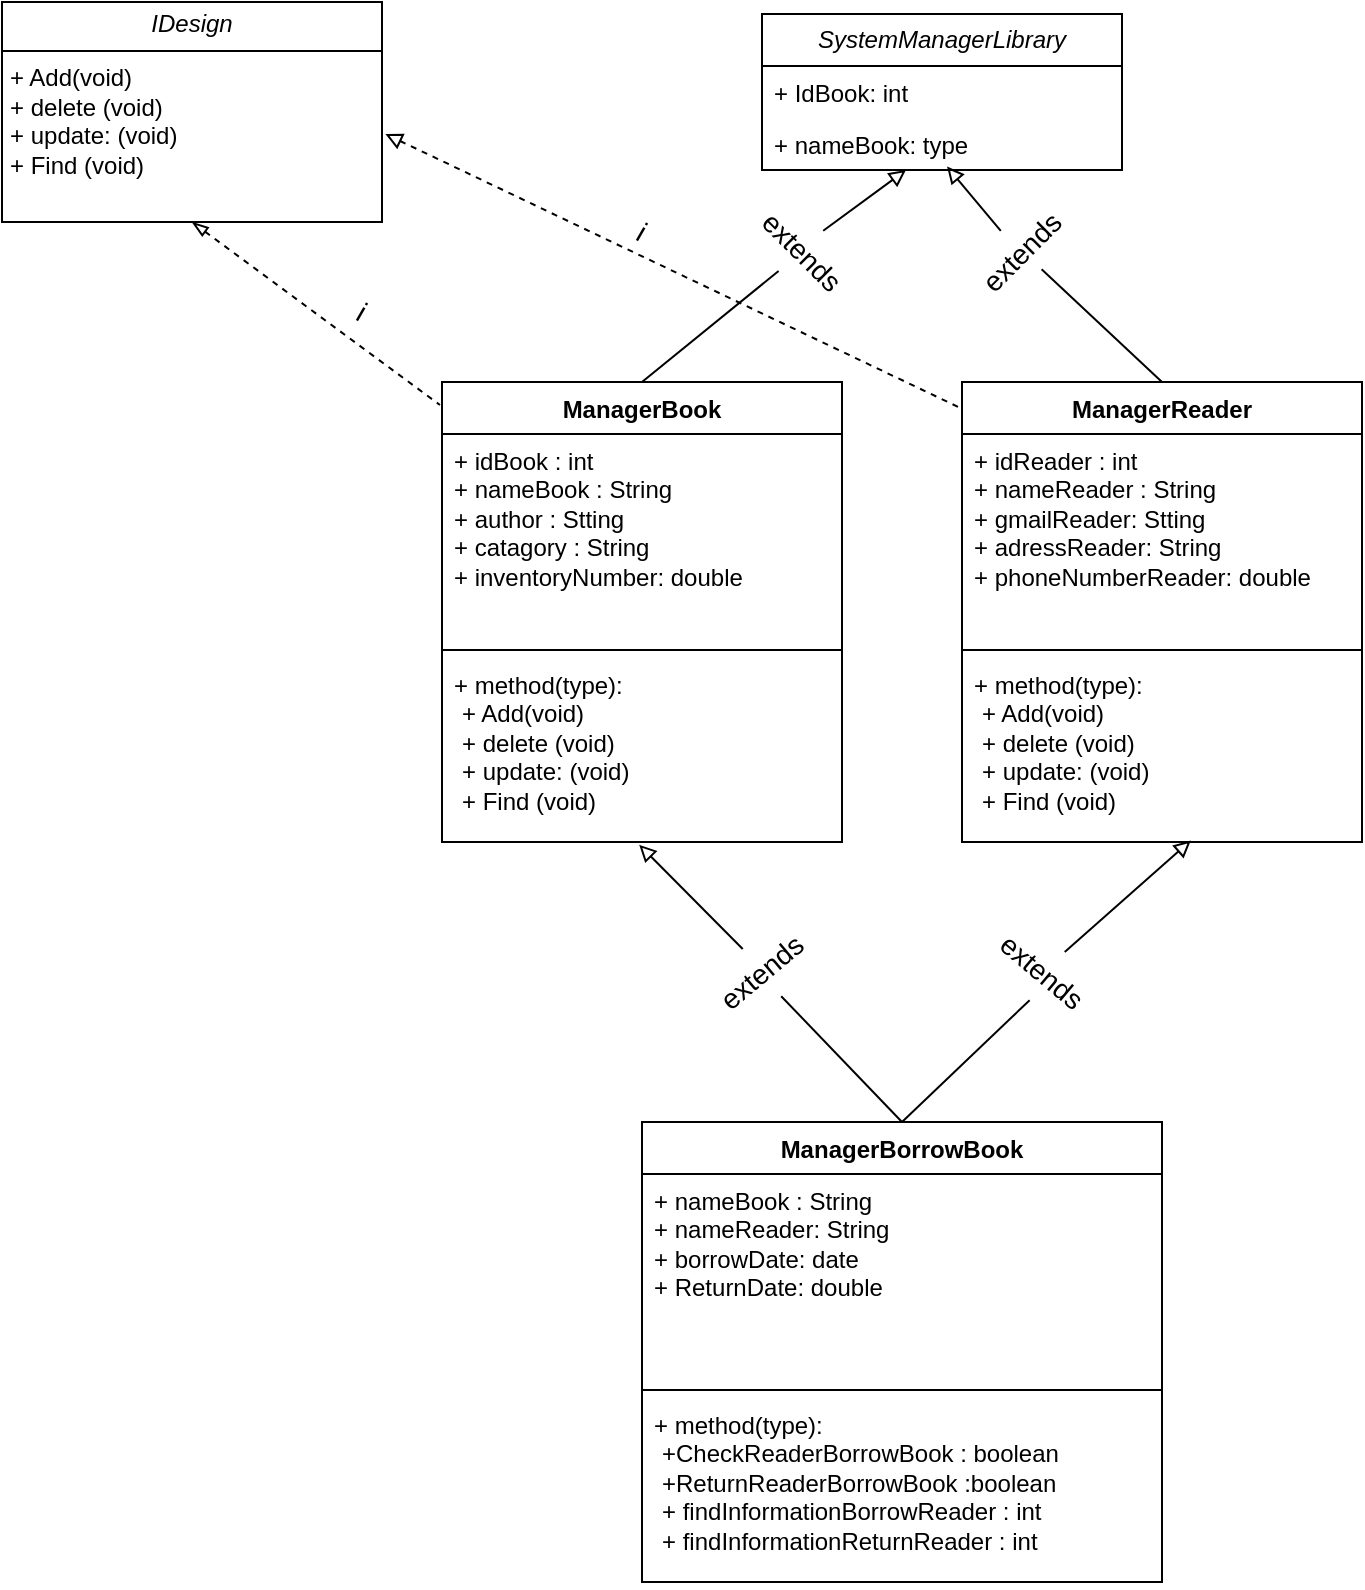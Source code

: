 <mxfile version="24.4.4" type="device">
  <diagram name="Trang-1" id="_T0qpv-aozWBTUG_QRcV">
    <mxGraphModel dx="1820" dy="1292" grid="1" gridSize="10" guides="1" tooltips="1" connect="1" arrows="1" fold="1" page="1" pageScale="1" pageWidth="827" pageHeight="1169" math="0" shadow="0">
      <root>
        <mxCell id="0" />
        <mxCell id="1" parent="0" />
        <mxCell id="j-U2xwQWMtPPJU7QycHS-1" value="&lt;i&gt;SystemManagerLibrary&lt;/i&gt;" style="swimlane;fontStyle=0;childLayout=stackLayout;horizontal=1;startSize=26;fillColor=none;horizontalStack=0;resizeParent=1;resizeParentMax=0;resizeLast=0;collapsible=1;marginBottom=0;whiteSpace=wrap;html=1;" parent="1" vertex="1">
          <mxGeometry x="300" y="136" width="180" height="78" as="geometry" />
        </mxCell>
        <mxCell id="j-U2xwQWMtPPJU7QycHS-2" value="+ IdBook: int" style="text;strokeColor=none;fillColor=none;align=left;verticalAlign=top;spacingLeft=4;spacingRight=4;overflow=hidden;rotatable=0;points=[[0,0.5],[1,0.5]];portConstraint=eastwest;whiteSpace=wrap;html=1;" parent="j-U2xwQWMtPPJU7QycHS-1" vertex="1">
          <mxGeometry y="26" width="180" height="26" as="geometry" />
        </mxCell>
        <mxCell id="j-U2xwQWMtPPJU7QycHS-3" value="+ nameBook: type" style="text;strokeColor=none;fillColor=none;align=left;verticalAlign=top;spacingLeft=4;spacingRight=4;overflow=hidden;rotatable=0;points=[[0,0.5],[1,0.5]];portConstraint=eastwest;whiteSpace=wrap;html=1;" parent="j-U2xwQWMtPPJU7QycHS-1" vertex="1">
          <mxGeometry y="52" width="180" height="26" as="geometry" />
        </mxCell>
        <mxCell id="wlZdfOJpXu1e4p6egfTu-1" value="&lt;p style=&quot;margin:0px;margin-top:4px;text-align:center;&quot;&gt;&lt;i&gt;IDesign&lt;/i&gt;&lt;/p&gt;&lt;hr size=&quot;1&quot; style=&quot;border-style:solid;&quot;&gt;&lt;p style=&quot;margin:0px;margin-left:4px;&quot;&gt;&lt;/p&gt;&lt;p style=&quot;margin:0px;margin-left:4px;&quot;&gt;+ Add(void)&amp;nbsp;&lt;br&gt;+ delete (void)&lt;/p&gt;&lt;p style=&quot;margin:0px;margin-left:4px;&quot;&gt;+ update: (void)&lt;/p&gt;&lt;p style=&quot;margin:0px;margin-left:4px;&quot;&gt;+ Find (void)&amp;nbsp;&lt;/p&gt;" style="verticalAlign=top;align=left;overflow=fill;html=1;whiteSpace=wrap;" vertex="1" parent="1">
          <mxGeometry x="-80" y="130" width="190" height="110" as="geometry" />
        </mxCell>
        <mxCell id="wlZdfOJpXu1e4p6egfTu-2" value="ManagerBook" style="swimlane;fontStyle=1;align=center;verticalAlign=top;childLayout=stackLayout;horizontal=1;startSize=26;horizontalStack=0;resizeParent=1;resizeParentMax=0;resizeLast=0;collapsible=1;marginBottom=0;whiteSpace=wrap;html=1;" vertex="1" parent="1">
          <mxGeometry x="140" y="320" width="200" height="230" as="geometry" />
        </mxCell>
        <mxCell id="wlZdfOJpXu1e4p6egfTu-3" value="+ idBook : int&lt;div&gt;+ nameBook : String&lt;/div&gt;&lt;div&gt;+ author : Stting&lt;/div&gt;&lt;div&gt;+ catagory : String&amp;nbsp;&lt;/div&gt;&lt;div&gt;+ inventoryNumber: double&lt;br&gt;&lt;div&gt;&lt;br&gt;&lt;/div&gt;&lt;div&gt;&lt;br&gt;&lt;/div&gt;&lt;/div&gt;" style="text;strokeColor=none;fillColor=none;align=left;verticalAlign=top;spacingLeft=4;spacingRight=4;overflow=hidden;rotatable=0;points=[[0,0.5],[1,0.5]];portConstraint=eastwest;whiteSpace=wrap;html=1;" vertex="1" parent="wlZdfOJpXu1e4p6egfTu-2">
          <mxGeometry y="26" width="200" height="104" as="geometry" />
        </mxCell>
        <mxCell id="wlZdfOJpXu1e4p6egfTu-4" value="" style="line;strokeWidth=1;fillColor=none;align=left;verticalAlign=middle;spacingTop=-1;spacingLeft=3;spacingRight=3;rotatable=0;labelPosition=right;points=[];portConstraint=eastwest;strokeColor=inherit;" vertex="1" parent="wlZdfOJpXu1e4p6egfTu-2">
          <mxGeometry y="130" width="200" height="8" as="geometry" />
        </mxCell>
        <mxCell id="wlZdfOJpXu1e4p6egfTu-5" value="+ method(type):&amp;nbsp;&lt;div&gt;&lt;p style=&quot;margin: 0px 0px 0px 4px;&quot;&gt;+ Add(void)&amp;nbsp;&lt;br&gt;+ delete (void)&lt;/p&gt;&lt;p style=&quot;margin: 0px 0px 0px 4px;&quot;&gt;+ update: (void)&lt;/p&gt;&lt;p style=&quot;margin: 0px 0px 0px 4px;&quot;&gt;+ Find (void)&amp;nbsp;&amp;nbsp;&lt;/p&gt;&lt;/div&gt;" style="text;strokeColor=none;fillColor=none;align=left;verticalAlign=top;spacingLeft=4;spacingRight=4;overflow=hidden;rotatable=0;points=[[0,0.5],[1,0.5]];portConstraint=eastwest;whiteSpace=wrap;html=1;" vertex="1" parent="wlZdfOJpXu1e4p6egfTu-2">
          <mxGeometry y="138" width="200" height="92" as="geometry" />
        </mxCell>
        <mxCell id="wlZdfOJpXu1e4p6egfTu-6" value="ManagerReader" style="swimlane;fontStyle=1;align=center;verticalAlign=top;childLayout=stackLayout;horizontal=1;startSize=26;horizontalStack=0;resizeParent=1;resizeParentMax=0;resizeLast=0;collapsible=1;marginBottom=0;whiteSpace=wrap;html=1;" vertex="1" parent="1">
          <mxGeometry x="400" y="320" width="200" height="230" as="geometry" />
        </mxCell>
        <mxCell id="wlZdfOJpXu1e4p6egfTu-7" value="+ idReader : int&lt;div&gt;+ nameReader : String&lt;/div&gt;&lt;div&gt;+ gmailReader: Stting&lt;/div&gt;&lt;div&gt;+ adressReader: String&amp;nbsp;&lt;/div&gt;&lt;div&gt;+ phoneNumberReader: double&lt;br&gt;&lt;div&gt;&lt;br&gt;&lt;/div&gt;&lt;div&gt;&lt;br&gt;&lt;/div&gt;&lt;/div&gt;" style="text;strokeColor=none;fillColor=none;align=left;verticalAlign=top;spacingLeft=4;spacingRight=4;overflow=hidden;rotatable=0;points=[[0,0.5],[1,0.5]];portConstraint=eastwest;whiteSpace=wrap;html=1;" vertex="1" parent="wlZdfOJpXu1e4p6egfTu-6">
          <mxGeometry y="26" width="200" height="104" as="geometry" />
        </mxCell>
        <mxCell id="wlZdfOJpXu1e4p6egfTu-8" value="" style="line;strokeWidth=1;fillColor=none;align=left;verticalAlign=middle;spacingTop=-1;spacingLeft=3;spacingRight=3;rotatable=0;labelPosition=right;points=[];portConstraint=eastwest;strokeColor=inherit;" vertex="1" parent="wlZdfOJpXu1e4p6egfTu-6">
          <mxGeometry y="130" width="200" height="8" as="geometry" />
        </mxCell>
        <mxCell id="wlZdfOJpXu1e4p6egfTu-9" value="+ method(type):&amp;nbsp;&lt;div&gt;&lt;p style=&quot;margin: 0px 0px 0px 4px;&quot;&gt;+ Add(void)&amp;nbsp;&lt;br&gt;+ delete (void)&lt;/p&gt;&lt;p style=&quot;margin: 0px 0px 0px 4px;&quot;&gt;+ update: (void)&lt;/p&gt;&lt;p style=&quot;margin: 0px 0px 0px 4px;&quot;&gt;+ Find (void)&amp;nbsp;&amp;nbsp;&lt;/p&gt;&lt;/div&gt;" style="text;strokeColor=none;fillColor=none;align=left;verticalAlign=top;spacingLeft=4;spacingRight=4;overflow=hidden;rotatable=0;points=[[0,0.5],[1,0.5]];portConstraint=eastwest;whiteSpace=wrap;html=1;" vertex="1" parent="wlZdfOJpXu1e4p6egfTu-6">
          <mxGeometry y="138" width="200" height="92" as="geometry" />
        </mxCell>
        <mxCell id="wlZdfOJpXu1e4p6egfTu-11" value="" style="endArrow=block;html=1;rounded=0;exitX=0.5;exitY=0;exitDx=0;exitDy=0;endFill=0;" edge="1" parent="1" source="wlZdfOJpXu1e4p6egfTu-25">
          <mxGeometry width="50" height="50" relative="1" as="geometry">
            <mxPoint x="210" y="460" as="sourcePoint" />
            <mxPoint x="372" y="214" as="targetPoint" />
          </mxGeometry>
        </mxCell>
        <mxCell id="wlZdfOJpXu1e4p6egfTu-12" value="" style="endArrow=block;html=1;rounded=0;exitX=0.5;exitY=0;exitDx=0;exitDy=0;endFill=0;entryX=0.514;entryY=0.934;entryDx=0;entryDy=0;entryPerimeter=0;" edge="1" parent="1" source="wlZdfOJpXu1e4p6egfTu-23" target="j-U2xwQWMtPPJU7QycHS-3">
          <mxGeometry width="50" height="50" relative="1" as="geometry">
            <mxPoint x="250" y="330" as="sourcePoint" />
            <mxPoint x="382" y="224" as="targetPoint" />
          </mxGeometry>
        </mxCell>
        <mxCell id="wlZdfOJpXu1e4p6egfTu-13" value="" style="endArrow=none;dashed=1;html=1;rounded=0;exitX=0.5;exitY=1;exitDx=0;exitDy=0;entryX=-0.005;entryY=0.05;entryDx=0;entryDy=0;entryPerimeter=0;endFill=0;startArrow=blockThin;startFill=0;" edge="1" parent="1" source="wlZdfOJpXu1e4p6egfTu-1" target="wlZdfOJpXu1e4p6egfTu-2">
          <mxGeometry width="50" height="50" relative="1" as="geometry">
            <mxPoint x="290" y="720" as="sourcePoint" />
            <mxPoint x="340" y="670" as="targetPoint" />
          </mxGeometry>
        </mxCell>
        <mxCell id="wlZdfOJpXu1e4p6egfTu-14" value="&lt;font style=&quot;font-size: 14px;&quot;&gt;i&lt;/font&gt;" style="text;html=1;align=center;verticalAlign=middle;whiteSpace=wrap;rounded=0;rotation=30;" vertex="1" parent="1">
          <mxGeometry x="70" y="270" width="60" height="30" as="geometry" />
        </mxCell>
        <mxCell id="wlZdfOJpXu1e4p6egfTu-15" value="" style="endArrow=none;dashed=1;html=1;rounded=0;entryX=0.002;entryY=0.059;entryDx=0;entryDy=0;entryPerimeter=0;exitX=1.009;exitY=0.6;exitDx=0;exitDy=0;exitPerimeter=0;startArrow=block;startFill=0;" edge="1" parent="1" source="wlZdfOJpXu1e4p6egfTu-1" target="wlZdfOJpXu1e4p6egfTu-6">
          <mxGeometry width="50" height="50" relative="1" as="geometry">
            <mxPoint x="290" y="420" as="sourcePoint" />
            <mxPoint x="340" y="370" as="targetPoint" />
          </mxGeometry>
        </mxCell>
        <mxCell id="wlZdfOJpXu1e4p6egfTu-16" value="&lt;font style=&quot;font-size: 14px;&quot;&gt;i&lt;/font&gt;" style="text;html=1;align=center;verticalAlign=middle;whiteSpace=wrap;rounded=0;rotation=30;" vertex="1" parent="1">
          <mxGeometry x="210" y="230" width="60" height="30" as="geometry" />
        </mxCell>
        <mxCell id="wlZdfOJpXu1e4p6egfTu-17" value="ManagerBorrowBook" style="swimlane;fontStyle=1;align=center;verticalAlign=top;childLayout=stackLayout;horizontal=1;startSize=26;horizontalStack=0;resizeParent=1;resizeParentMax=0;resizeLast=0;collapsible=1;marginBottom=0;whiteSpace=wrap;html=1;" vertex="1" parent="1">
          <mxGeometry x="240" y="690" width="260" height="230" as="geometry" />
        </mxCell>
        <mxCell id="wlZdfOJpXu1e4p6egfTu-18" value="&lt;div&gt;+ nameBook : String&lt;/div&gt;&lt;div&gt;+ nameReader: String&lt;/div&gt;&lt;div&gt;+ borrowDate: date&amp;nbsp;&lt;/div&gt;&lt;div&gt;+ ReturnDate: double&lt;br&gt;&lt;div&gt;&lt;br&gt;&lt;/div&gt;&lt;div&gt;&lt;br&gt;&lt;/div&gt;&lt;/div&gt;" style="text;strokeColor=none;fillColor=none;align=left;verticalAlign=top;spacingLeft=4;spacingRight=4;overflow=hidden;rotatable=0;points=[[0,0.5],[1,0.5]];portConstraint=eastwest;whiteSpace=wrap;html=1;" vertex="1" parent="wlZdfOJpXu1e4p6egfTu-17">
          <mxGeometry y="26" width="260" height="104" as="geometry" />
        </mxCell>
        <mxCell id="wlZdfOJpXu1e4p6egfTu-19" value="" style="line;strokeWidth=1;fillColor=none;align=left;verticalAlign=middle;spacingTop=-1;spacingLeft=3;spacingRight=3;rotatable=0;labelPosition=right;points=[];portConstraint=eastwest;strokeColor=inherit;" vertex="1" parent="wlZdfOJpXu1e4p6egfTu-17">
          <mxGeometry y="130" width="260" height="8" as="geometry" />
        </mxCell>
        <mxCell id="wlZdfOJpXu1e4p6egfTu-20" value="+ method(type):&amp;nbsp;&lt;div&gt;&lt;p style=&quot;margin: 0px 0px 0px 4px;&quot;&gt;&lt;span style=&quot;background-color: initial;&quot;&gt;+CheckReaderBorrowBook : boolean&lt;/span&gt;&lt;/p&gt;&lt;p style=&quot;margin: 0px 0px 0px 4px;&quot;&gt;+Return&lt;span style=&quot;background-color: initial;&quot;&gt;ReaderBorrowBook :boolean&amp;nbsp;&lt;/span&gt;&lt;/p&gt;&lt;p style=&quot;margin: 0px 0px 0px 4px;&quot;&gt;&lt;span style=&quot;background-color: initial;&quot;&gt;+ findInformationBorrowReader : int&amp;nbsp;&lt;/span&gt;&lt;/p&gt;&lt;p style=&quot;margin: 0px 0px 0px 4px;&quot;&gt;&lt;span style=&quot;background-color: initial;&quot;&gt;+&amp;nbsp;&lt;/span&gt;&lt;span style=&quot;background-color: initial;&quot;&gt;findInformationReturnReader : int&amp;nbsp;&lt;/span&gt;&lt;span style=&quot;background-color: initial;&quot;&gt;&amp;nbsp;&lt;/span&gt;&lt;/p&gt;&lt;/div&gt;" style="text;strokeColor=none;fillColor=none;align=left;verticalAlign=top;spacingLeft=4;spacingRight=4;overflow=hidden;rotatable=0;points=[[0,0.5],[1,0.5]];portConstraint=eastwest;whiteSpace=wrap;html=1;" vertex="1" parent="wlZdfOJpXu1e4p6egfTu-17">
          <mxGeometry y="138" width="260" height="92" as="geometry" />
        </mxCell>
        <mxCell id="wlZdfOJpXu1e4p6egfTu-21" style="edgeStyle=none;rounded=0;orthogonalLoop=1;jettySize=auto;html=1;entryX=0.493;entryY=1.015;entryDx=0;entryDy=0;entryPerimeter=0;endArrow=block;endFill=0;exitX=0.5;exitY=0;exitDx=0;exitDy=0;" edge="1" parent="1" source="wlZdfOJpXu1e4p6egfTu-32" target="wlZdfOJpXu1e4p6egfTu-5">
          <mxGeometry relative="1" as="geometry" />
        </mxCell>
        <mxCell id="wlZdfOJpXu1e4p6egfTu-22" style="edgeStyle=none;rounded=0;orthogonalLoop=1;jettySize=auto;html=1;entryX=0.572;entryY=0.992;entryDx=0;entryDy=0;entryPerimeter=0;endArrow=block;endFill=0;" edge="1" parent="1" source="wlZdfOJpXu1e4p6egfTu-34" target="wlZdfOJpXu1e4p6egfTu-9">
          <mxGeometry relative="1" as="geometry">
            <mxPoint x="370" y="690" as="sourcePoint" />
          </mxGeometry>
        </mxCell>
        <mxCell id="wlZdfOJpXu1e4p6egfTu-26" value="" style="endArrow=none;html=1;rounded=0;exitX=0.5;exitY=0;exitDx=0;exitDy=0;endFill=0;" edge="1" parent="1" source="wlZdfOJpXu1e4p6egfTu-2" target="wlZdfOJpXu1e4p6egfTu-25">
          <mxGeometry width="50" height="50" relative="1" as="geometry">
            <mxPoint x="240" y="320" as="sourcePoint" />
            <mxPoint x="372" y="214" as="targetPoint" />
          </mxGeometry>
        </mxCell>
        <mxCell id="wlZdfOJpXu1e4p6egfTu-25" value="&lt;span style=&quot;font-size: 14px;&quot;&gt;extends&lt;/span&gt;" style="text;html=1;align=center;verticalAlign=middle;whiteSpace=wrap;rounded=0;rotation=45;" vertex="1" parent="1">
          <mxGeometry x="290" y="240" width="60" height="30" as="geometry" />
        </mxCell>
        <mxCell id="wlZdfOJpXu1e4p6egfTu-31" value="" style="endArrow=none;html=1;rounded=0;exitX=0.5;exitY=0;exitDx=0;exitDy=0;endFill=0;entryX=0.514;entryY=0.934;entryDx=0;entryDy=0;entryPerimeter=0;" edge="1" parent="1" source="wlZdfOJpXu1e4p6egfTu-6" target="wlZdfOJpXu1e4p6egfTu-23">
          <mxGeometry width="50" height="50" relative="1" as="geometry">
            <mxPoint x="500" y="320" as="sourcePoint" />
            <mxPoint x="393" y="212" as="targetPoint" />
          </mxGeometry>
        </mxCell>
        <mxCell id="wlZdfOJpXu1e4p6egfTu-23" value="&lt;span style=&quot;font-size: 14px;&quot;&gt;extends&lt;/span&gt;" style="text;html=1;align=center;verticalAlign=middle;whiteSpace=wrap;rounded=0;rotation=-45;" vertex="1" parent="1">
          <mxGeometry x="400" y="240" width="60" height="30" as="geometry" />
        </mxCell>
        <mxCell id="wlZdfOJpXu1e4p6egfTu-33" value="" style="edgeStyle=none;rounded=0;orthogonalLoop=1;jettySize=auto;html=1;entryX=0.493;entryY=1.015;entryDx=0;entryDy=0;entryPerimeter=0;endArrow=none;endFill=0;exitX=0.5;exitY=0;exitDx=0;exitDy=0;" edge="1" parent="1" source="wlZdfOJpXu1e4p6egfTu-17" target="wlZdfOJpXu1e4p6egfTu-32">
          <mxGeometry relative="1" as="geometry">
            <mxPoint x="370" y="610" as="sourcePoint" />
            <mxPoint x="239" y="551" as="targetPoint" />
          </mxGeometry>
        </mxCell>
        <mxCell id="wlZdfOJpXu1e4p6egfTu-32" value="&lt;span style=&quot;font-size: 14px;&quot;&gt;extends&lt;/span&gt;" style="text;html=1;align=center;verticalAlign=middle;whiteSpace=wrap;rounded=0;rotation=-40;" vertex="1" parent="1">
          <mxGeometry x="270" y="600" width="60" height="30" as="geometry" />
        </mxCell>
        <mxCell id="wlZdfOJpXu1e4p6egfTu-35" value="" style="edgeStyle=none;rounded=0;orthogonalLoop=1;jettySize=auto;html=1;entryX=0.572;entryY=0.992;entryDx=0;entryDy=0;entryPerimeter=0;endArrow=none;endFill=0;" edge="1" parent="1" target="wlZdfOJpXu1e4p6egfTu-34">
          <mxGeometry relative="1" as="geometry">
            <mxPoint x="370" y="690" as="sourcePoint" />
            <mxPoint x="514" y="549" as="targetPoint" />
          </mxGeometry>
        </mxCell>
        <mxCell id="wlZdfOJpXu1e4p6egfTu-34" value="&lt;span style=&quot;font-size: 14px;&quot;&gt;extends&lt;/span&gt;" style="text;html=1;align=center;verticalAlign=middle;whiteSpace=wrap;rounded=0;rotation=40;" vertex="1" parent="1">
          <mxGeometry x="410" y="600" width="60" height="30" as="geometry" />
        </mxCell>
      </root>
    </mxGraphModel>
  </diagram>
</mxfile>
